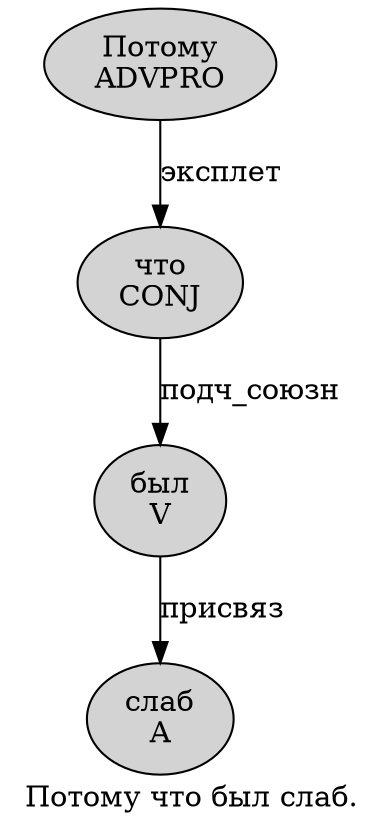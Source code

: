 digraph SENTENCE_1386 {
	graph [label="Потому что был слаб."]
	node [style=filled]
		0 [label="Потому
ADVPRO" color="" fillcolor=lightgray penwidth=1 shape=ellipse]
		1 [label="что
CONJ" color="" fillcolor=lightgray penwidth=1 shape=ellipse]
		2 [label="был
V" color="" fillcolor=lightgray penwidth=1 shape=ellipse]
		3 [label="слаб
A" color="" fillcolor=lightgray penwidth=1 shape=ellipse]
			2 -> 3 [label="присвяз"]
			0 -> 1 [label="эксплет"]
			1 -> 2 [label="подч_союзн"]
}